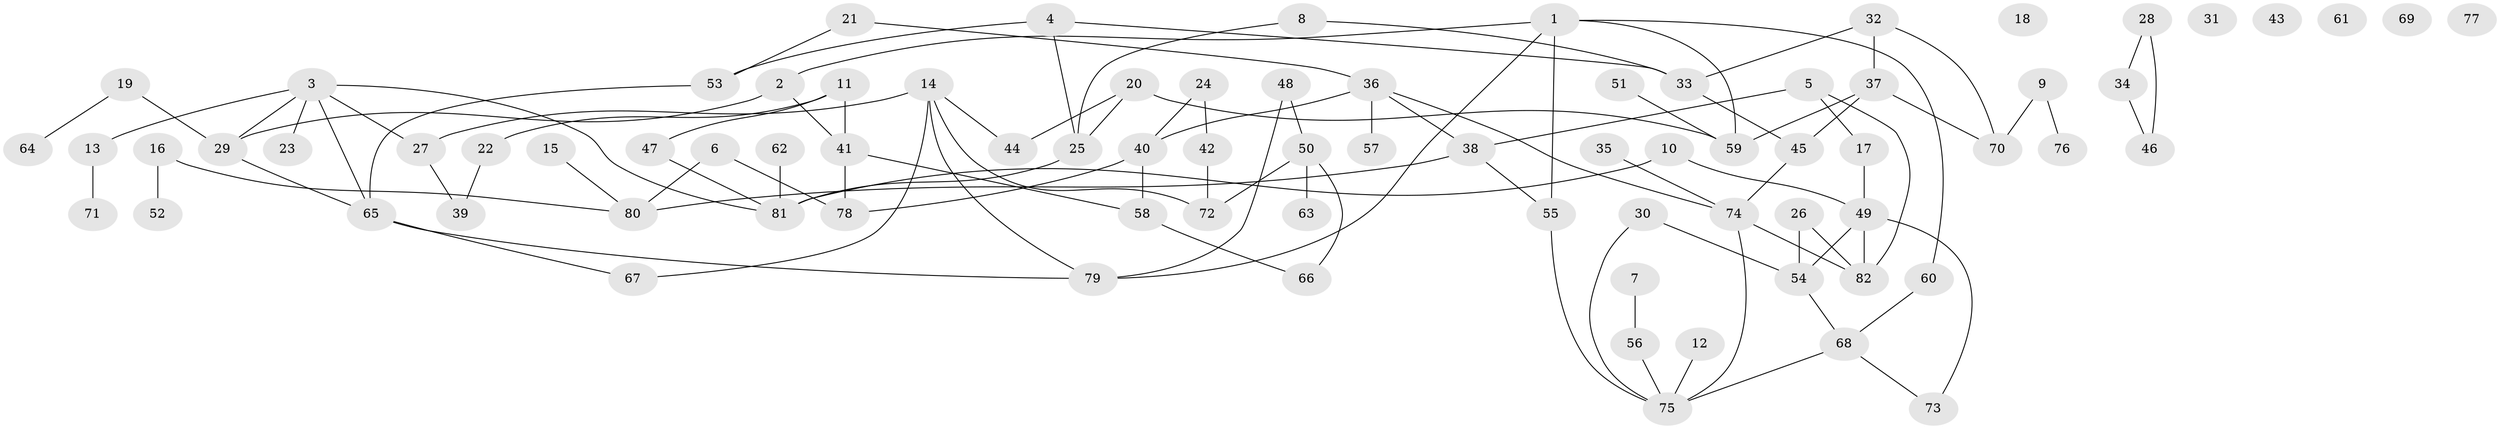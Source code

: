 // Generated by graph-tools (version 1.1) at 2025/25/03/09/25 03:25:15]
// undirected, 82 vertices, 105 edges
graph export_dot {
graph [start="1"]
  node [color=gray90,style=filled];
  1;
  2;
  3;
  4;
  5;
  6;
  7;
  8;
  9;
  10;
  11;
  12;
  13;
  14;
  15;
  16;
  17;
  18;
  19;
  20;
  21;
  22;
  23;
  24;
  25;
  26;
  27;
  28;
  29;
  30;
  31;
  32;
  33;
  34;
  35;
  36;
  37;
  38;
  39;
  40;
  41;
  42;
  43;
  44;
  45;
  46;
  47;
  48;
  49;
  50;
  51;
  52;
  53;
  54;
  55;
  56;
  57;
  58;
  59;
  60;
  61;
  62;
  63;
  64;
  65;
  66;
  67;
  68;
  69;
  70;
  71;
  72;
  73;
  74;
  75;
  76;
  77;
  78;
  79;
  80;
  81;
  82;
  1 -- 2;
  1 -- 55;
  1 -- 59;
  1 -- 60;
  1 -- 79;
  2 -- 29;
  2 -- 41;
  3 -- 13;
  3 -- 23;
  3 -- 27;
  3 -- 29;
  3 -- 65;
  3 -- 81;
  4 -- 25;
  4 -- 33;
  4 -- 53;
  5 -- 17;
  5 -- 38;
  5 -- 82;
  6 -- 78;
  6 -- 80;
  7 -- 56;
  8 -- 25;
  8 -- 33;
  9 -- 70;
  9 -- 76;
  10 -- 49;
  10 -- 81;
  11 -- 22;
  11 -- 41;
  11 -- 47;
  12 -- 75;
  13 -- 71;
  14 -- 27;
  14 -- 44;
  14 -- 67;
  14 -- 72;
  14 -- 79;
  15 -- 80;
  16 -- 52;
  16 -- 80;
  17 -- 49;
  19 -- 29;
  19 -- 64;
  20 -- 25;
  20 -- 44;
  20 -- 59;
  21 -- 36;
  21 -- 53;
  22 -- 39;
  24 -- 40;
  24 -- 42;
  25 -- 81;
  26 -- 54;
  26 -- 82;
  27 -- 39;
  28 -- 34;
  28 -- 46;
  29 -- 65;
  30 -- 54;
  30 -- 75;
  32 -- 33;
  32 -- 37;
  32 -- 70;
  33 -- 45;
  34 -- 46;
  35 -- 74;
  36 -- 38;
  36 -- 40;
  36 -- 57;
  36 -- 74;
  37 -- 45;
  37 -- 59;
  37 -- 70;
  38 -- 55;
  38 -- 80;
  40 -- 58;
  40 -- 78;
  41 -- 58;
  41 -- 78;
  42 -- 72;
  45 -- 74;
  47 -- 81;
  48 -- 50;
  48 -- 79;
  49 -- 54;
  49 -- 73;
  49 -- 82;
  50 -- 63;
  50 -- 66;
  50 -- 72;
  51 -- 59;
  53 -- 65;
  54 -- 68;
  55 -- 75;
  56 -- 75;
  58 -- 66;
  60 -- 68;
  62 -- 81;
  65 -- 67;
  65 -- 79;
  68 -- 73;
  68 -- 75;
  74 -- 75;
  74 -- 82;
}
